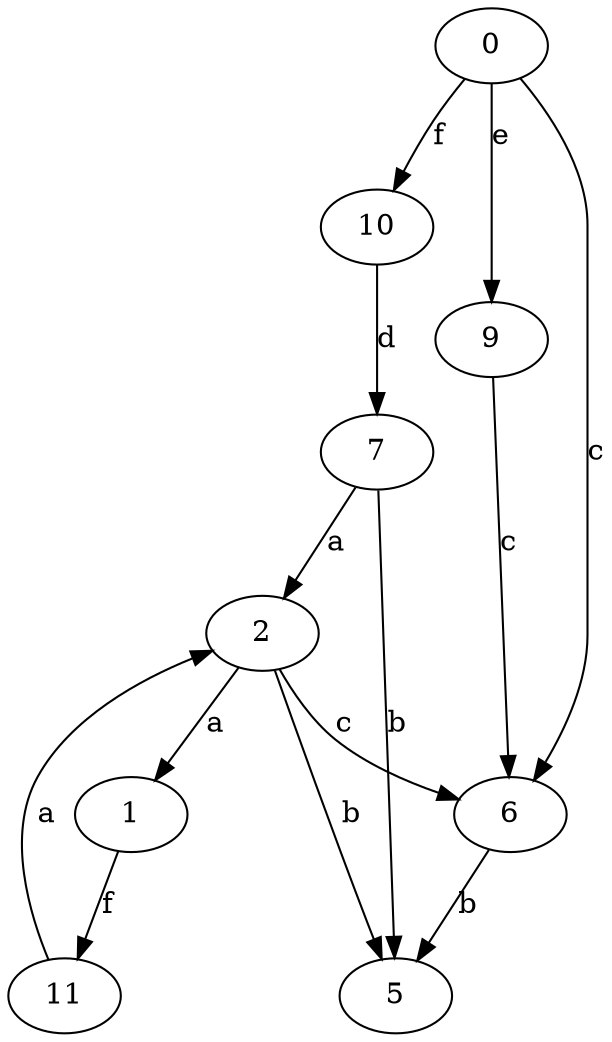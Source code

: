 strict digraph  {
0;
1;
2;
5;
6;
7;
9;
10;
11;
0 -> 6  [label=c];
0 -> 9  [label=e];
0 -> 10  [label=f];
1 -> 11  [label=f];
2 -> 1  [label=a];
2 -> 5  [label=b];
2 -> 6  [label=c];
6 -> 5  [label=b];
7 -> 2  [label=a];
7 -> 5  [label=b];
9 -> 6  [label=c];
10 -> 7  [label=d];
11 -> 2  [label=a];
}
